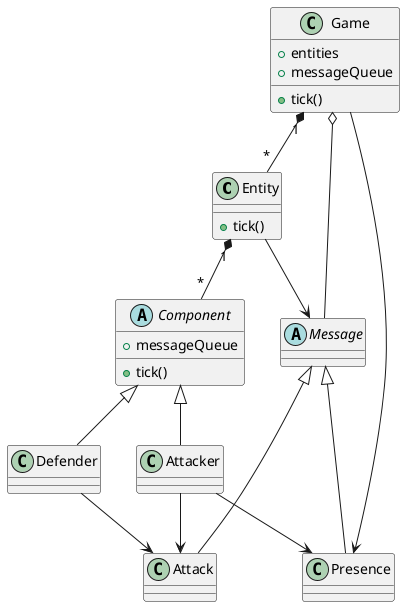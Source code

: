 @startuml
class Entity {
    +tick()
}
abstract class Component {
    +messageQueue
    +tick()
}

class Game {
    +entities
    +messageQueue
    +tick()
}
Component <|-- Attacker
Component <|-- Defender
Game o-- Message
Entity --> Message
Entity "1" *-- "*" Component
Game "1" *-- "*" Entity
abstract class Message {
}
Message <|-- Attack
Message <|-- Presence

Game --> Presence 
Attacker --> Presence 
Attacker --> Attack 
Defender --> Attack 
@enduml
